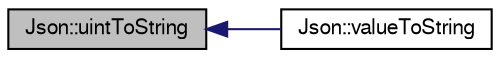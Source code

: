 digraph "Json::uintToString"
{
  edge [fontname="FreeSans",fontsize="10",labelfontname="FreeSans",labelfontsize="10"];
  node [fontname="FreeSans",fontsize="10",shape=record];
  rankdir="LR";
  Node1 [label="Json::uintToString",height=0.2,width=0.4,color="black", fillcolor="grey75", style="filled" fontcolor="black"];
  Node1 -> Node2 [dir="back",color="midnightblue",fontsize="10",style="solid",fontname="FreeSans"];
  Node2 [label="Json::valueToString",height=0.2,width=0.4,color="black", fillcolor="white", style="filled",URL="$namespace_json.html#a5d3eba6789f9a9c1ab563ff8b4a5090f"];
}
